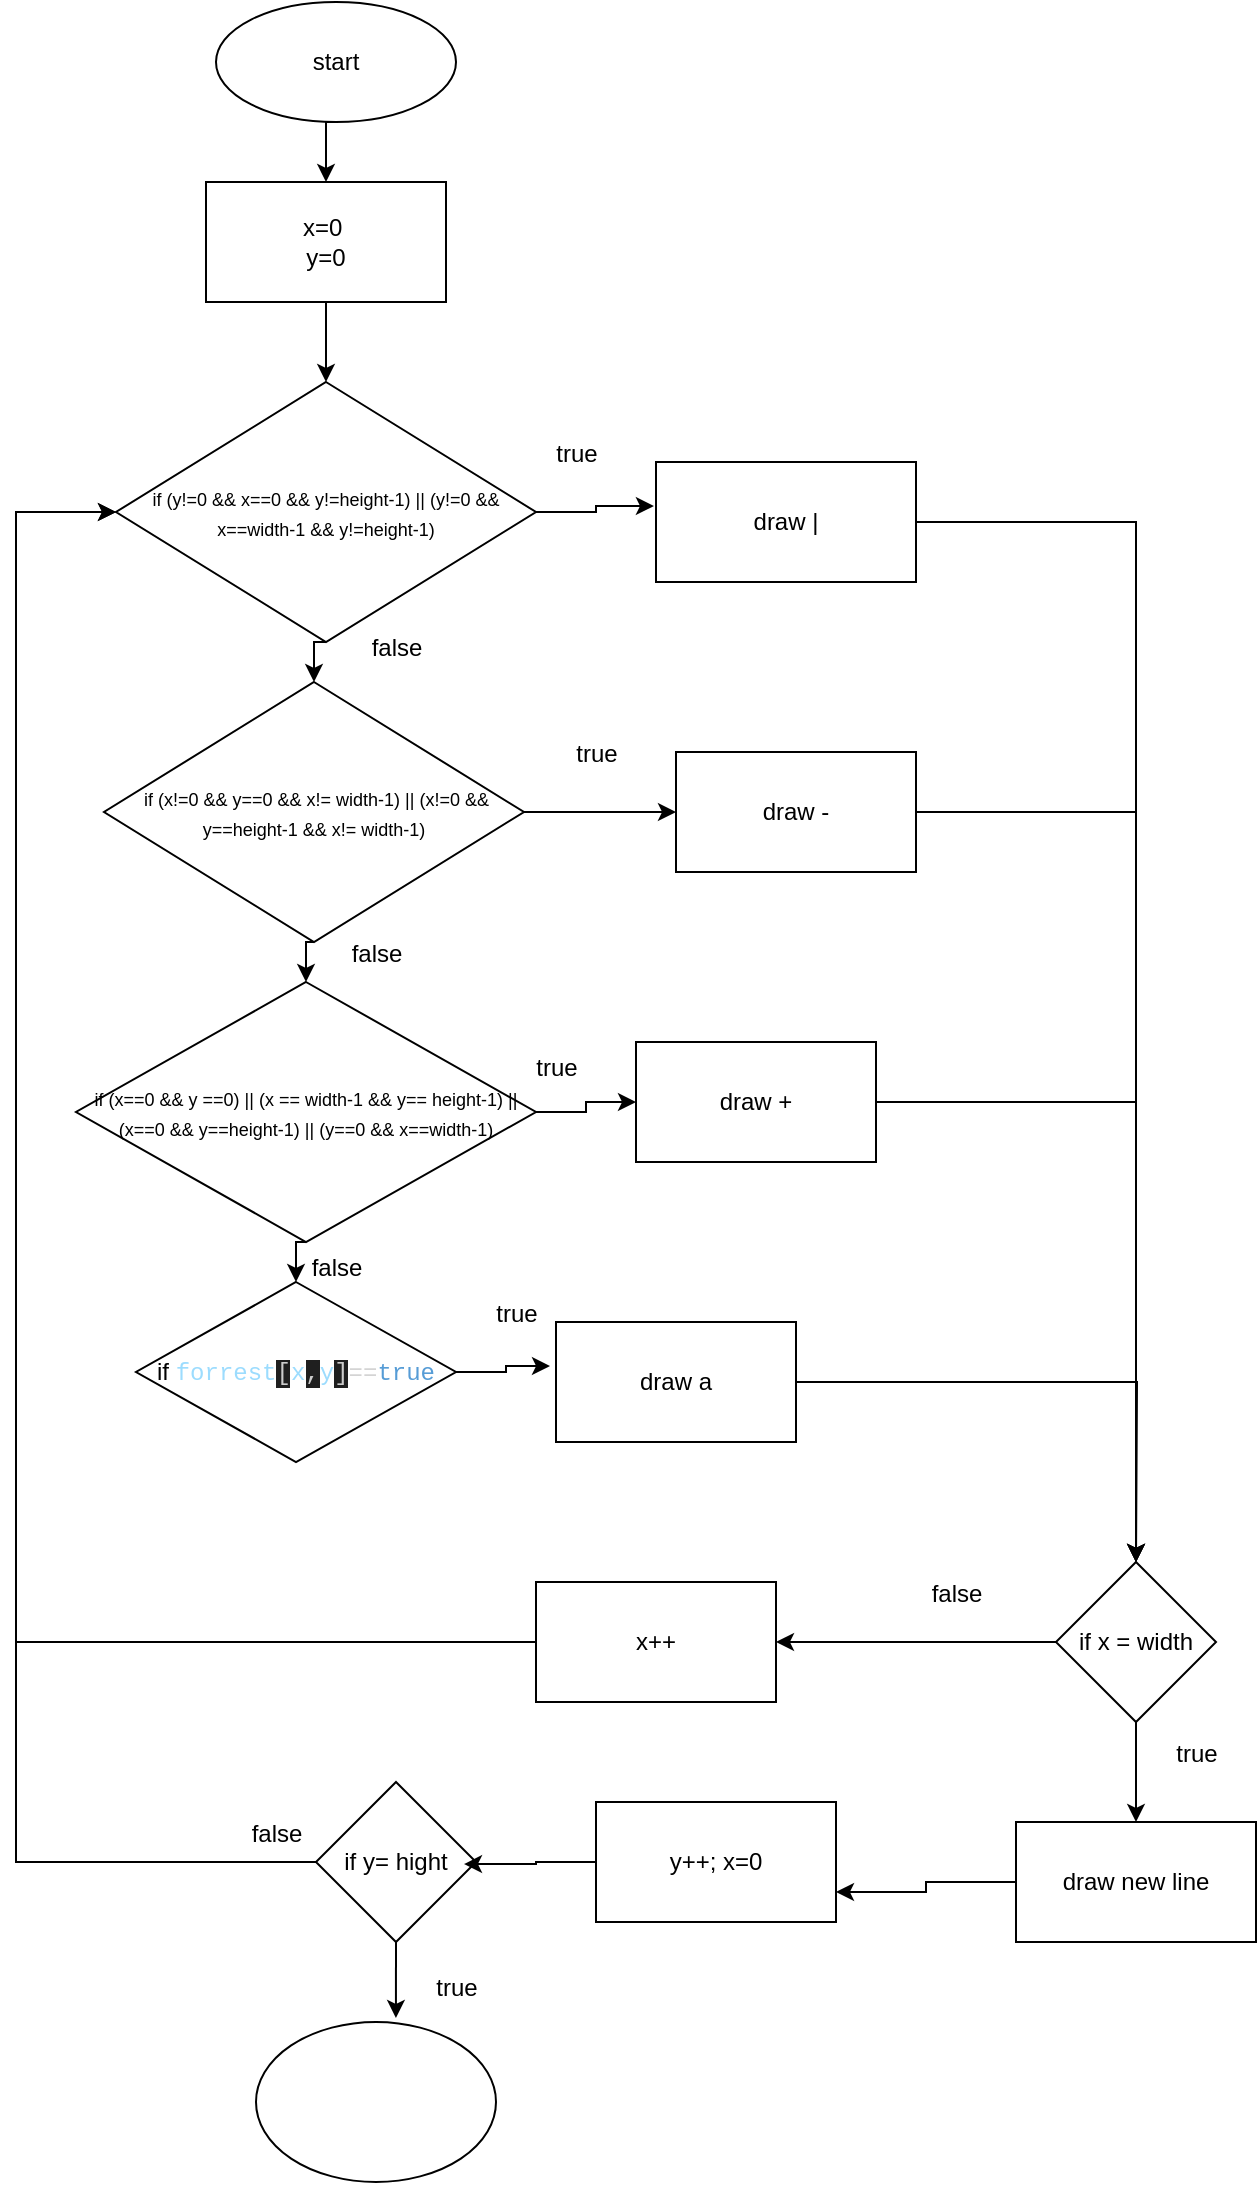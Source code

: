 <mxfile version="27.0.9">
  <diagram name="Sida-1" id="0GtrpKbRK-s8gDNCSNvR">
    <mxGraphModel dx="1212" dy="793" grid="1" gridSize="10" guides="1" tooltips="1" connect="1" arrows="1" fold="1" page="1" pageScale="1" pageWidth="827" pageHeight="1169" math="0" shadow="0">
      <root>
        <mxCell id="0" />
        <mxCell id="1" parent="0" />
        <mxCell id="wDozuO5Jw6rSZuI6nTv_-15" style="edgeStyle=orthogonalEdgeStyle;rounded=0;orthogonalLoop=1;jettySize=auto;html=1;exitX=0.5;exitY=1;exitDx=0;exitDy=0;entryX=0.5;entryY=0;entryDx=0;entryDy=0;" edge="1" parent="1" source="wDozuO5Jw6rSZuI6nTv_-1" target="wDozuO5Jw6rSZuI6nTv_-3">
          <mxGeometry relative="1" as="geometry" />
        </mxCell>
        <mxCell id="wDozuO5Jw6rSZuI6nTv_-1" value="x=0&amp;nbsp;&lt;br&gt;y=0" style="rounded=0;whiteSpace=wrap;html=1;" vertex="1" parent="1">
          <mxGeometry x="255" y="110" width="120" height="60" as="geometry" />
        </mxCell>
        <mxCell id="wDozuO5Jw6rSZuI6nTv_-14" style="edgeStyle=orthogonalEdgeStyle;rounded=0;orthogonalLoop=1;jettySize=auto;html=1;exitX=0.5;exitY=1;exitDx=0;exitDy=0;entryX=0.5;entryY=0;entryDx=0;entryDy=0;" edge="1" parent="1" source="wDozuO5Jw6rSZuI6nTv_-2" target="wDozuO5Jw6rSZuI6nTv_-1">
          <mxGeometry relative="1" as="geometry" />
        </mxCell>
        <mxCell id="wDozuO5Jw6rSZuI6nTv_-2" value="start" style="ellipse;whiteSpace=wrap;html=1;" vertex="1" parent="1">
          <mxGeometry x="260" y="20" width="120" height="60" as="geometry" />
        </mxCell>
        <mxCell id="wDozuO5Jw6rSZuI6nTv_-16" style="edgeStyle=orthogonalEdgeStyle;rounded=0;orthogonalLoop=1;jettySize=auto;html=1;exitX=0.5;exitY=1;exitDx=0;exitDy=0;entryX=0.5;entryY=0;entryDx=0;entryDy=0;" edge="1" parent="1" source="wDozuO5Jw6rSZuI6nTv_-3" target="wDozuO5Jw6rSZuI6nTv_-5">
          <mxGeometry relative="1" as="geometry" />
        </mxCell>
        <mxCell id="wDozuO5Jw6rSZuI6nTv_-3" value="&lt;font style=&quot;font-size: 9px;&quot;&gt;if (y!=0 &amp;amp;&amp;amp; x==0 &amp;amp;&amp;amp; y!=height-1) || (y!=0 &amp;amp;&amp;amp; x==width-1 &amp;amp;&amp;amp; y!=height-1)&lt;/font&gt;" style="rhombus;whiteSpace=wrap;html=1;" vertex="1" parent="1">
          <mxGeometry x="210" y="210" width="210" height="130" as="geometry" />
        </mxCell>
        <mxCell id="wDozuO5Jw6rSZuI6nTv_-17" style="edgeStyle=orthogonalEdgeStyle;rounded=0;orthogonalLoop=1;jettySize=auto;html=1;exitX=0.5;exitY=1;exitDx=0;exitDy=0;entryX=0.5;entryY=0;entryDx=0;entryDy=0;entryPerimeter=0;" edge="1" parent="1" source="wDozuO5Jw6rSZuI6nTv_-5" target="wDozuO5Jw6rSZuI6nTv_-8">
          <mxGeometry relative="1" as="geometry" />
        </mxCell>
        <mxCell id="wDozuO5Jw6rSZuI6nTv_-22" style="edgeStyle=orthogonalEdgeStyle;rounded=0;orthogonalLoop=1;jettySize=auto;html=1;exitX=1;exitY=0.5;exitDx=0;exitDy=0;entryX=0;entryY=0.5;entryDx=0;entryDy=0;" edge="1" parent="1" source="wDozuO5Jw6rSZuI6nTv_-5" target="wDozuO5Jw6rSZuI6nTv_-6">
          <mxGeometry relative="1" as="geometry" />
        </mxCell>
        <mxCell id="wDozuO5Jw6rSZuI6nTv_-5" value="&lt;font style=&quot;font-size: 9px;&quot;&gt;&amp;nbsp;if (x!=0 &amp;amp;&amp;amp; y==0 &amp;amp;&amp;amp; x!= width-1) || (x!=0 &amp;amp;&amp;amp; y==height-1 &amp;amp;&amp;amp; x!= width-1)&lt;/font&gt;" style="rhombus;whiteSpace=wrap;html=1;" vertex="1" parent="1">
          <mxGeometry x="204" y="360" width="210" height="130" as="geometry" />
        </mxCell>
        <mxCell id="wDozuO5Jw6rSZuI6nTv_-62" style="edgeStyle=orthogonalEdgeStyle;rounded=0;orthogonalLoop=1;jettySize=auto;html=1;entryX=0.5;entryY=0;entryDx=0;entryDy=0;" edge="1" parent="1" source="wDozuO5Jw6rSZuI6nTv_-6" target="wDozuO5Jw6rSZuI6nTv_-33">
          <mxGeometry relative="1" as="geometry">
            <mxPoint x="720" y="425" as="targetPoint" />
          </mxGeometry>
        </mxCell>
        <mxCell id="wDozuO5Jw6rSZuI6nTv_-6" value="&lt;div&gt;draw -&lt;/div&gt;" style="rounded=0;whiteSpace=wrap;html=1;" vertex="1" parent="1">
          <mxGeometry x="490" y="395" width="120" height="60" as="geometry" />
        </mxCell>
        <mxCell id="wDozuO5Jw6rSZuI6nTv_-59" style="edgeStyle=orthogonalEdgeStyle;rounded=0;orthogonalLoop=1;jettySize=auto;html=1;exitX=1;exitY=0.5;exitDx=0;exitDy=0;entryX=0.5;entryY=0;entryDx=0;entryDy=0;" edge="1" parent="1" source="wDozuO5Jw6rSZuI6nTv_-7" target="wDozuO5Jw6rSZuI6nTv_-33">
          <mxGeometry relative="1" as="geometry" />
        </mxCell>
        <mxCell id="wDozuO5Jw6rSZuI6nTv_-7" value="&lt;div&gt;draw |&lt;/div&gt;" style="whiteSpace=wrap;html=1;" vertex="1" parent="1">
          <mxGeometry x="480" y="250" width="130" height="60" as="geometry" />
        </mxCell>
        <mxCell id="wDozuO5Jw6rSZuI6nTv_-20" style="edgeStyle=orthogonalEdgeStyle;rounded=0;orthogonalLoop=1;jettySize=auto;html=1;exitX=0.5;exitY=1;exitDx=0;exitDy=0;entryX=0.5;entryY=0;entryDx=0;entryDy=0;" edge="1" parent="1" source="wDozuO5Jw6rSZuI6nTv_-8" target="wDozuO5Jw6rSZuI6nTv_-10">
          <mxGeometry relative="1" as="geometry" />
        </mxCell>
        <mxCell id="wDozuO5Jw6rSZuI6nTv_-23" style="edgeStyle=orthogonalEdgeStyle;rounded=0;orthogonalLoop=1;jettySize=auto;html=1;exitX=1;exitY=0.5;exitDx=0;exitDy=0;entryX=0;entryY=0.5;entryDx=0;entryDy=0;" edge="1" parent="1" source="wDozuO5Jw6rSZuI6nTv_-8" target="wDozuO5Jw6rSZuI6nTv_-9">
          <mxGeometry relative="1" as="geometry" />
        </mxCell>
        <mxCell id="wDozuO5Jw6rSZuI6nTv_-8" value="&lt;font style=&quot;font-size: 9px;&quot;&gt;if (x==0 &amp;amp;&amp;amp; y ==0) || (x == width-1 &amp;amp;&amp;amp; y== height-1) || (x==0 &amp;amp;&amp;amp; y==height-1) || (y==0 &amp;amp;&amp;amp; x==width-1)&lt;/font&gt;" style="rhombus;whiteSpace=wrap;html=1;" vertex="1" parent="1">
          <mxGeometry x="190" y="510" width="230" height="130" as="geometry" />
        </mxCell>
        <mxCell id="wDozuO5Jw6rSZuI6nTv_-64" style="edgeStyle=orthogonalEdgeStyle;rounded=0;orthogonalLoop=1;jettySize=auto;html=1;exitX=1;exitY=0.5;exitDx=0;exitDy=0;entryX=0.5;entryY=0;entryDx=0;entryDy=0;" edge="1" parent="1" source="wDozuO5Jw6rSZuI6nTv_-9" target="wDozuO5Jw6rSZuI6nTv_-33">
          <mxGeometry relative="1" as="geometry">
            <mxPoint x="720" y="570" as="targetPoint" />
          </mxGeometry>
        </mxCell>
        <mxCell id="wDozuO5Jw6rSZuI6nTv_-9" value="draw +" style="whiteSpace=wrap;html=1;" vertex="1" parent="1">
          <mxGeometry x="470" y="540" width="120" height="60" as="geometry" />
        </mxCell>
        <mxCell id="wDozuO5Jw6rSZuI6nTv_-10" value="if&amp;nbsp;&lt;span style=&quot;font-family: Menlo, Monaco, &amp;quot;Courier New&amp;quot;, monospace; white-space: pre; color: rgb(156, 220, 254);&quot;&gt;forrest&lt;/span&gt;&lt;span style=&quot;background-color: rgb(31, 31, 31); color: rgb(204, 204, 204); font-family: Menlo, Monaco, &amp;quot;Courier New&amp;quot;, monospace; white-space: pre;&quot;&gt;[&lt;/span&gt;&lt;span style=&quot;font-family: Menlo, Monaco, &amp;quot;Courier New&amp;quot;, monospace; white-space: pre; color: rgb(156, 220, 254);&quot;&gt;x&lt;/span&gt;&lt;span style=&quot;background-color: rgb(31, 31, 31); color: rgb(204, 204, 204); font-family: Menlo, Monaco, &amp;quot;Courier New&amp;quot;, monospace; white-space: pre;&quot;&gt;,&lt;/span&gt;&lt;span style=&quot;font-family: Menlo, Monaco, &amp;quot;Courier New&amp;quot;, monospace; white-space: pre; color: rgb(156, 220, 254);&quot;&gt;y&lt;/span&gt;&lt;span style=&quot;background-color: rgb(31, 31, 31); color: rgb(204, 204, 204); font-family: Menlo, Monaco, &amp;quot;Courier New&amp;quot;, monospace; white-space: pre;&quot;&gt;]&lt;/span&gt;&lt;span style=&quot;font-family: Menlo, Monaco, &amp;quot;Courier New&amp;quot;, monospace; white-space: pre; color: rgb(212, 212, 212);&quot;&gt;==&lt;/span&gt;&lt;span style=&quot;font-family: Menlo, Monaco, &amp;quot;Courier New&amp;quot;, monospace; white-space: pre; color: rgb(86, 156, 214);&quot;&gt;true&lt;/span&gt;" style="rhombus;whiteSpace=wrap;html=1;" vertex="1" parent="1">
          <mxGeometry x="220" y="660" width="160" height="90" as="geometry" />
        </mxCell>
        <mxCell id="wDozuO5Jw6rSZuI6nTv_-65" style="edgeStyle=orthogonalEdgeStyle;rounded=0;orthogonalLoop=1;jettySize=auto;html=1;exitX=1;exitY=0.5;exitDx=0;exitDy=0;" edge="1" parent="1" source="wDozuO5Jw6rSZuI6nTv_-11">
          <mxGeometry relative="1" as="geometry">
            <mxPoint x="720" y="800" as="targetPoint" />
          </mxGeometry>
        </mxCell>
        <mxCell id="wDozuO5Jw6rSZuI6nTv_-11" value="draw a" style="whiteSpace=wrap;html=1;" vertex="1" parent="1">
          <mxGeometry x="430" y="680" width="120" height="60" as="geometry" />
        </mxCell>
        <mxCell id="wDozuO5Jw6rSZuI6nTv_-21" style="edgeStyle=orthogonalEdgeStyle;rounded=0;orthogonalLoop=1;jettySize=auto;html=1;exitX=1;exitY=0.5;exitDx=0;exitDy=0;entryX=-0.008;entryY=0.367;entryDx=0;entryDy=0;entryPerimeter=0;" edge="1" parent="1" source="wDozuO5Jw6rSZuI6nTv_-3" target="wDozuO5Jw6rSZuI6nTv_-7">
          <mxGeometry relative="1" as="geometry" />
        </mxCell>
        <mxCell id="wDozuO5Jw6rSZuI6nTv_-24" style="edgeStyle=orthogonalEdgeStyle;rounded=0;orthogonalLoop=1;jettySize=auto;html=1;exitX=1;exitY=0.5;exitDx=0;exitDy=0;entryX=-0.025;entryY=0.367;entryDx=0;entryDy=0;entryPerimeter=0;" edge="1" parent="1" source="wDozuO5Jw6rSZuI6nTv_-10" target="wDozuO5Jw6rSZuI6nTv_-11">
          <mxGeometry relative="1" as="geometry" />
        </mxCell>
        <mxCell id="wDozuO5Jw6rSZuI6nTv_-26" value="false" style="text;html=1;align=center;verticalAlign=middle;resizable=0;points=[];autosize=1;strokeColor=none;fillColor=none;" vertex="1" parent="1">
          <mxGeometry x="325" y="328" width="50" height="30" as="geometry" />
        </mxCell>
        <mxCell id="wDozuO5Jw6rSZuI6nTv_-27" value="false&lt;div&gt;&lt;br&gt;&lt;/div&gt;" style="text;html=1;align=center;verticalAlign=middle;resizable=0;points=[];autosize=1;strokeColor=none;fillColor=none;" vertex="1" parent="1">
          <mxGeometry x="315" y="483" width="50" height="40" as="geometry" />
        </mxCell>
        <mxCell id="wDozuO5Jw6rSZuI6nTv_-28" value="false" style="text;html=1;align=center;verticalAlign=middle;resizable=0;points=[];autosize=1;strokeColor=none;fillColor=none;" vertex="1" parent="1">
          <mxGeometry x="295" y="638" width="50" height="30" as="geometry" />
        </mxCell>
        <mxCell id="wDozuO5Jw6rSZuI6nTv_-29" value="true&lt;div&gt;&lt;br&gt;&lt;/div&gt;" style="text;html=1;align=center;verticalAlign=middle;resizable=0;points=[];autosize=1;strokeColor=none;fillColor=none;" vertex="1" parent="1">
          <mxGeometry x="420" y="233" width="40" height="40" as="geometry" />
        </mxCell>
        <mxCell id="wDozuO5Jw6rSZuI6nTv_-30" value="true&lt;div&gt;&lt;br&gt;&lt;/div&gt;" style="text;html=1;align=center;verticalAlign=middle;resizable=0;points=[];autosize=1;strokeColor=none;fillColor=none;" vertex="1" parent="1">
          <mxGeometry x="430" y="383" width="40" height="40" as="geometry" />
        </mxCell>
        <mxCell id="wDozuO5Jw6rSZuI6nTv_-31" value="true" style="text;html=1;align=center;verticalAlign=middle;resizable=0;points=[];autosize=1;strokeColor=none;fillColor=none;" vertex="1" parent="1">
          <mxGeometry x="410" y="538" width="40" height="30" as="geometry" />
        </mxCell>
        <mxCell id="wDozuO5Jw6rSZuI6nTv_-32" value="true&lt;div&gt;&lt;br&gt;&lt;/div&gt;" style="text;html=1;align=center;verticalAlign=middle;resizable=0;points=[];autosize=1;strokeColor=none;fillColor=none;" vertex="1" parent="1">
          <mxGeometry x="390" y="663" width="40" height="40" as="geometry" />
        </mxCell>
        <mxCell id="wDozuO5Jw6rSZuI6nTv_-69" style="edgeStyle=orthogonalEdgeStyle;rounded=0;orthogonalLoop=1;jettySize=auto;html=1;exitX=0;exitY=0.5;exitDx=0;exitDy=0;entryX=1;entryY=0.5;entryDx=0;entryDy=0;" edge="1" parent="1" source="wDozuO5Jw6rSZuI6nTv_-33" target="wDozuO5Jw6rSZuI6nTv_-34">
          <mxGeometry relative="1" as="geometry" />
        </mxCell>
        <mxCell id="wDozuO5Jw6rSZuI6nTv_-74" style="edgeStyle=orthogonalEdgeStyle;rounded=0;orthogonalLoop=1;jettySize=auto;html=1;exitX=0.5;exitY=1;exitDx=0;exitDy=0;entryX=0.5;entryY=0;entryDx=0;entryDy=0;" edge="1" parent="1" source="wDozuO5Jw6rSZuI6nTv_-33" target="wDozuO5Jw6rSZuI6nTv_-35">
          <mxGeometry relative="1" as="geometry" />
        </mxCell>
        <mxCell id="wDozuO5Jw6rSZuI6nTv_-33" value="if x = width" style="rhombus;whiteSpace=wrap;html=1;" vertex="1" parent="1">
          <mxGeometry x="680" y="800" width="80" height="80" as="geometry" />
        </mxCell>
        <mxCell id="wDozuO5Jw6rSZuI6nTv_-75" style="edgeStyle=orthogonalEdgeStyle;rounded=0;orthogonalLoop=1;jettySize=auto;html=1;exitX=0;exitY=0.5;exitDx=0;exitDy=0;entryX=0;entryY=0.5;entryDx=0;entryDy=0;" edge="1" parent="1" source="wDozuO5Jw6rSZuI6nTv_-34" target="wDozuO5Jw6rSZuI6nTv_-3">
          <mxGeometry relative="1" as="geometry">
            <mxPoint x="110" y="270" as="targetPoint" />
            <Array as="points">
              <mxPoint x="160" y="840" />
              <mxPoint x="160" y="275" />
            </Array>
          </mxGeometry>
        </mxCell>
        <mxCell id="wDozuO5Jw6rSZuI6nTv_-34" value="x++" style="whiteSpace=wrap;html=1;" vertex="1" parent="1">
          <mxGeometry x="420" y="810" width="120" height="60" as="geometry" />
        </mxCell>
        <mxCell id="wDozuO5Jw6rSZuI6nTv_-77" style="edgeStyle=orthogonalEdgeStyle;rounded=0;orthogonalLoop=1;jettySize=auto;html=1;exitX=0;exitY=0.5;exitDx=0;exitDy=0;entryX=1;entryY=0.75;entryDx=0;entryDy=0;" edge="1" parent="1" source="wDozuO5Jw6rSZuI6nTv_-35" target="wDozuO5Jw6rSZuI6nTv_-36">
          <mxGeometry relative="1" as="geometry" />
        </mxCell>
        <mxCell id="wDozuO5Jw6rSZuI6nTv_-35" value="draw new line" style="whiteSpace=wrap;html=1;" vertex="1" parent="1">
          <mxGeometry x="660" y="930" width="120" height="60" as="geometry" />
        </mxCell>
        <mxCell id="wDozuO5Jw6rSZuI6nTv_-36" value="y++; x=0" style="whiteSpace=wrap;html=1;" vertex="1" parent="1">
          <mxGeometry x="450" y="920" width="120" height="60" as="geometry" />
        </mxCell>
        <mxCell id="wDozuO5Jw6rSZuI6nTv_-76" style="edgeStyle=orthogonalEdgeStyle;rounded=0;orthogonalLoop=1;jettySize=auto;html=1;exitX=0;exitY=0.5;exitDx=0;exitDy=0;entryX=0;entryY=0.5;entryDx=0;entryDy=0;" edge="1" parent="1" source="wDozuO5Jw6rSZuI6nTv_-66" target="wDozuO5Jw6rSZuI6nTv_-3">
          <mxGeometry relative="1" as="geometry">
            <mxPoint x="160" y="270" as="targetPoint" />
            <Array as="points">
              <mxPoint x="160" y="950" />
              <mxPoint x="160" y="275" />
            </Array>
          </mxGeometry>
        </mxCell>
        <mxCell id="wDozuO5Jw6rSZuI6nTv_-66" value="if y= hight" style="rhombus;whiteSpace=wrap;html=1;" vertex="1" parent="1">
          <mxGeometry x="310" y="910" width="80" height="80" as="geometry" />
        </mxCell>
        <mxCell id="wDozuO5Jw6rSZuI6nTv_-67" value="" style="ellipse;whiteSpace=wrap;html=1;" vertex="1" parent="1">
          <mxGeometry x="280" y="1030" width="120" height="80" as="geometry" />
        </mxCell>
        <mxCell id="wDozuO5Jw6rSZuI6nTv_-68" value="" style="endArrow=classic;html=1;rounded=0;strokeColor=none;" edge="1" parent="1">
          <mxGeometry width="50" height="50" relative="1" as="geometry">
            <mxPoint x="240" y="820" as="sourcePoint" />
            <mxPoint x="290" y="770" as="targetPoint" />
          </mxGeometry>
        </mxCell>
        <mxCell id="wDozuO5Jw6rSZuI6nTv_-78" style="edgeStyle=orthogonalEdgeStyle;rounded=0;orthogonalLoop=1;jettySize=auto;html=1;exitX=0;exitY=0.5;exitDx=0;exitDy=0;entryX=0.925;entryY=0.513;entryDx=0;entryDy=0;entryPerimeter=0;" edge="1" parent="1" source="wDozuO5Jw6rSZuI6nTv_-36" target="wDozuO5Jw6rSZuI6nTv_-66">
          <mxGeometry relative="1" as="geometry" />
        </mxCell>
        <mxCell id="wDozuO5Jw6rSZuI6nTv_-79" style="edgeStyle=orthogonalEdgeStyle;rounded=0;orthogonalLoop=1;jettySize=auto;html=1;exitX=0.5;exitY=1;exitDx=0;exitDy=0;entryX=0.583;entryY=-0.025;entryDx=0;entryDy=0;entryPerimeter=0;" edge="1" parent="1" source="wDozuO5Jw6rSZuI6nTv_-66" target="wDozuO5Jw6rSZuI6nTv_-67">
          <mxGeometry relative="1" as="geometry" />
        </mxCell>
        <mxCell id="wDozuO5Jw6rSZuI6nTv_-80" value="false&lt;div&gt;&lt;br&gt;&lt;/div&gt;" style="text;html=1;align=center;verticalAlign=middle;resizable=0;points=[];autosize=1;strokeColor=none;fillColor=none;" vertex="1" parent="1">
          <mxGeometry x="605" y="803" width="50" height="40" as="geometry" />
        </mxCell>
        <mxCell id="wDozuO5Jw6rSZuI6nTv_-81" value="false&lt;div&gt;&lt;br&gt;&lt;/div&gt;" style="text;html=1;align=center;verticalAlign=middle;resizable=0;points=[];autosize=1;strokeColor=none;fillColor=none;" vertex="1" parent="1">
          <mxGeometry x="265" y="923" width="50" height="40" as="geometry" />
        </mxCell>
        <mxCell id="wDozuO5Jw6rSZuI6nTv_-83" value="true" style="text;html=1;align=center;verticalAlign=middle;resizable=0;points=[];autosize=1;strokeColor=none;fillColor=none;" vertex="1" parent="1">
          <mxGeometry x="360" y="998" width="40" height="30" as="geometry" />
        </mxCell>
        <mxCell id="wDozuO5Jw6rSZuI6nTv_-84" value="true&lt;div&gt;&lt;br&gt;&lt;/div&gt;" style="text;html=1;align=center;verticalAlign=middle;resizable=0;points=[];autosize=1;strokeColor=none;fillColor=none;" vertex="1" parent="1">
          <mxGeometry x="730" y="883" width="40" height="40" as="geometry" />
        </mxCell>
      </root>
    </mxGraphModel>
  </diagram>
</mxfile>
